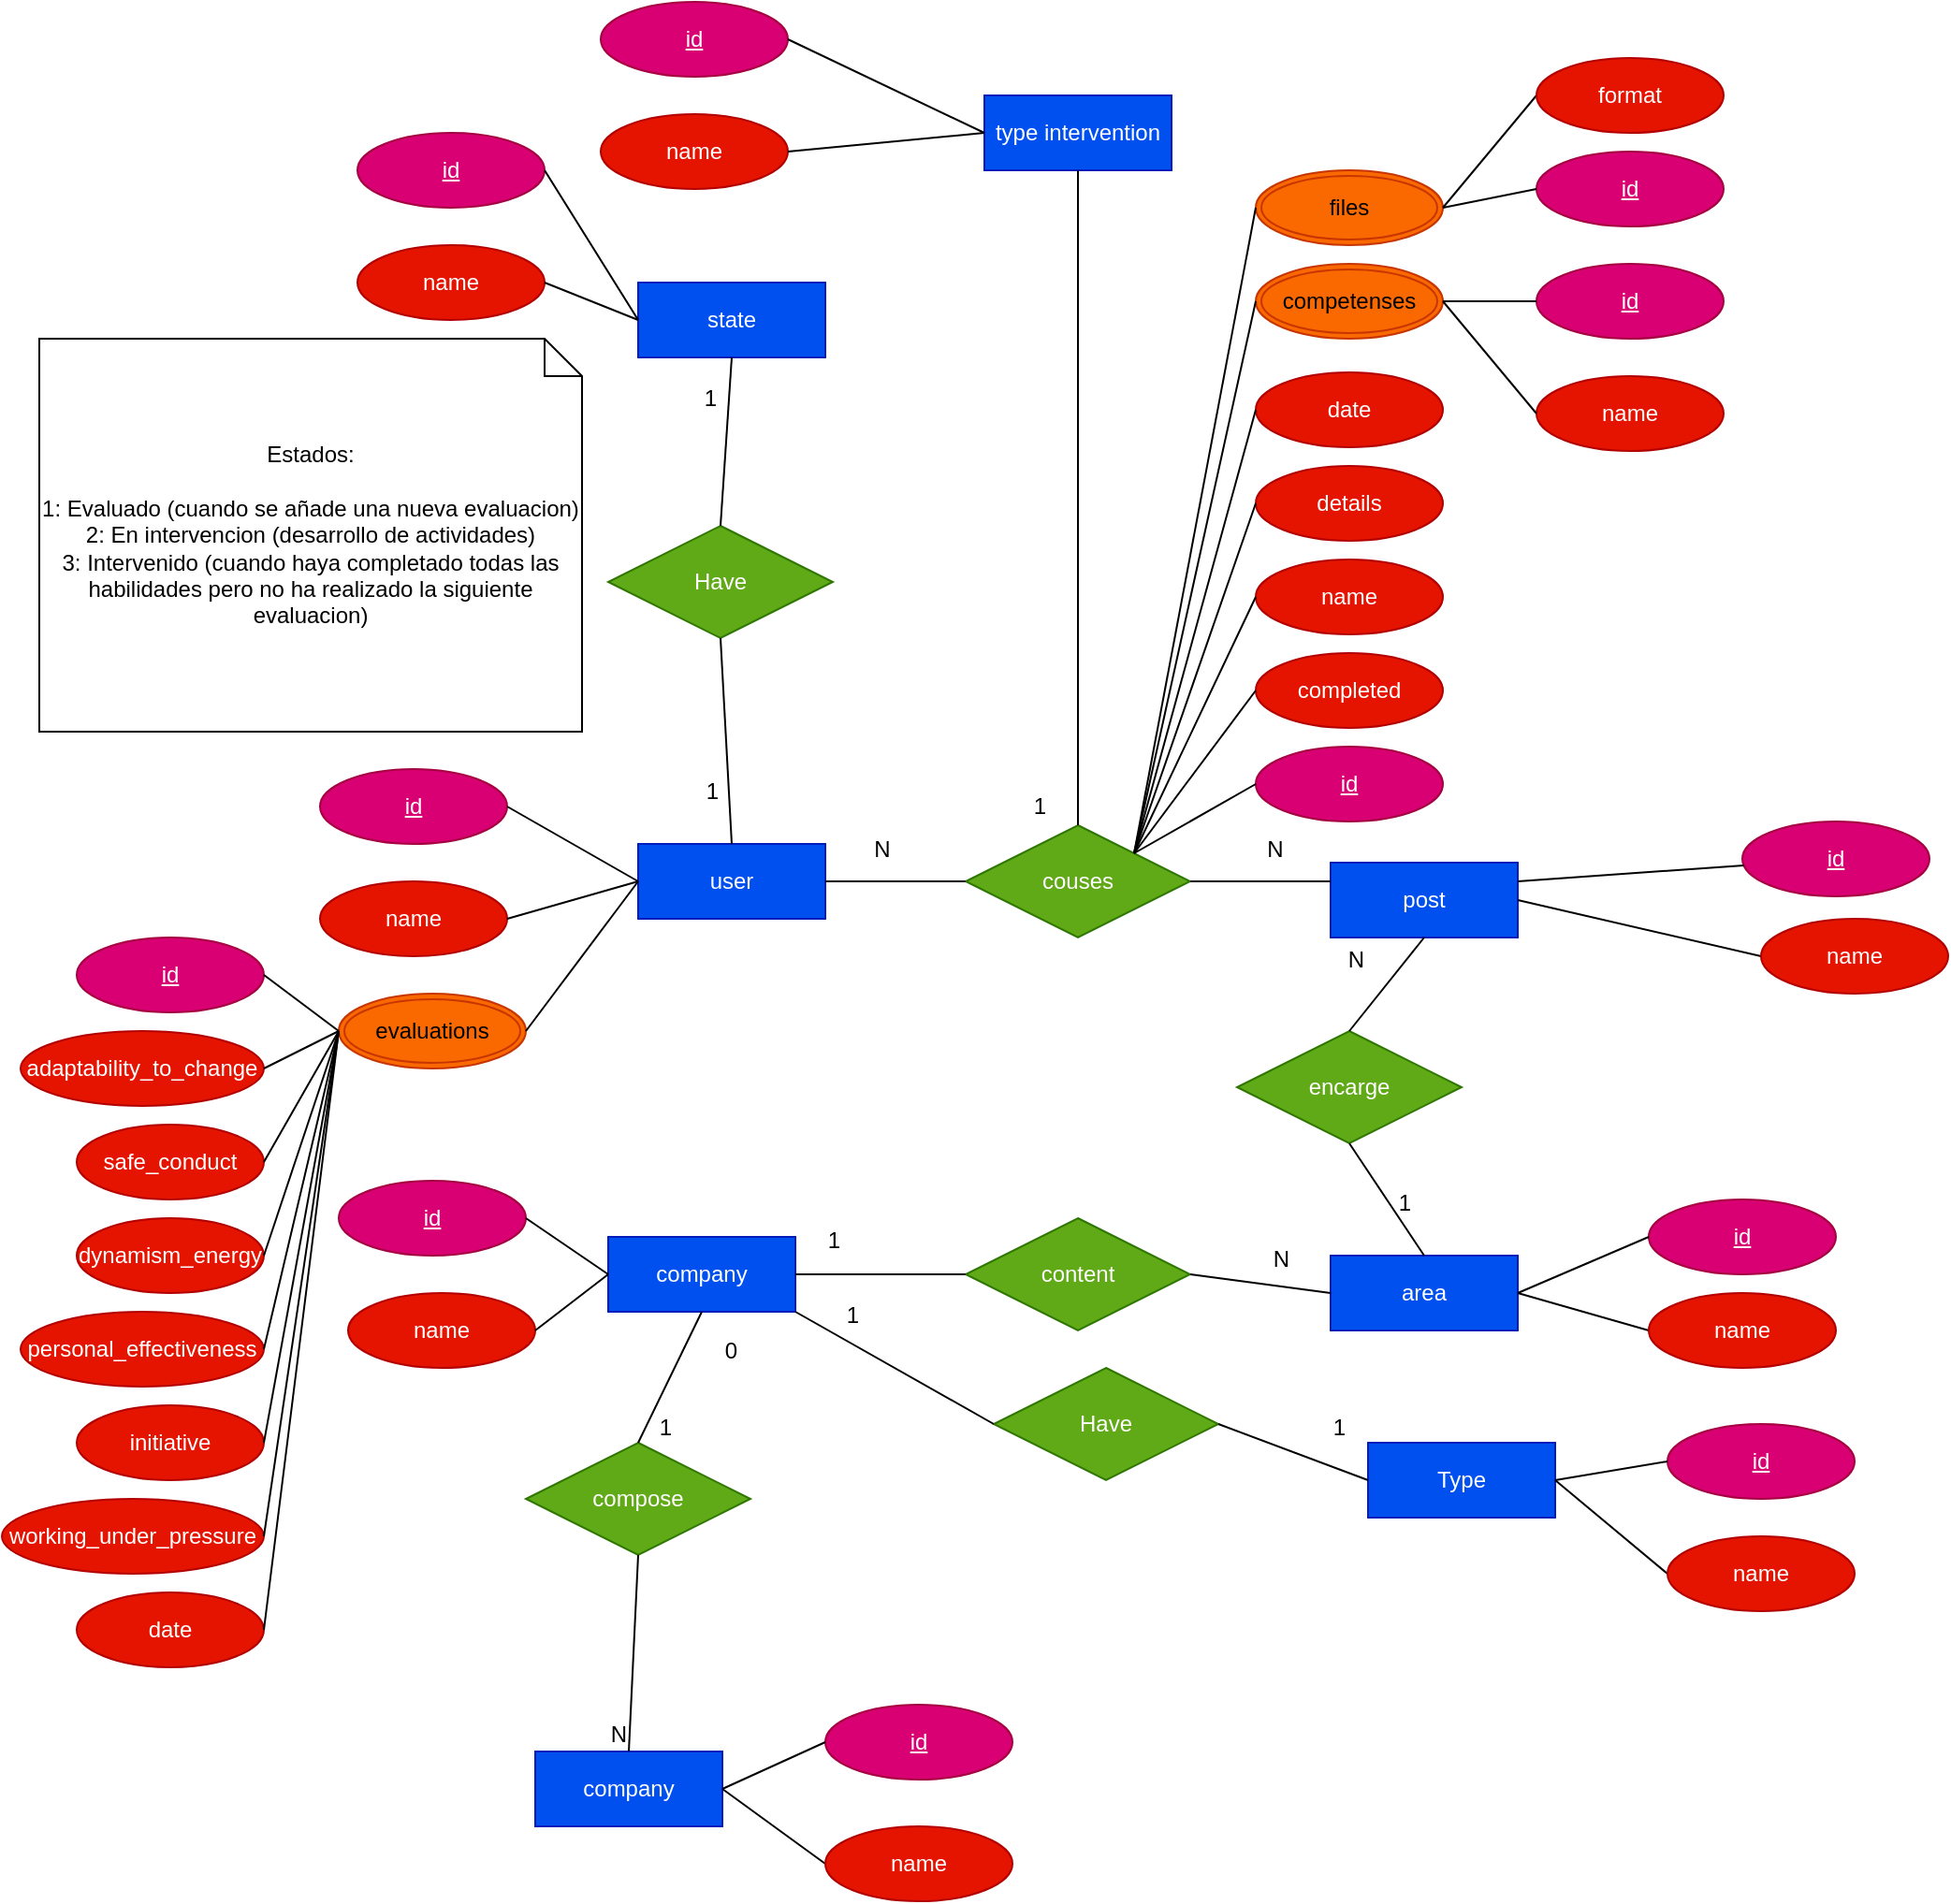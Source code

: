 <mxfile version="24.2.5" type="device">
  <diagram name="Página-1" id="EYCb0lUBgIPTqlnslGdS">
    <mxGraphModel dx="2062" dy="1909" grid="1" gridSize="10" guides="1" tooltips="1" connect="1" arrows="1" fold="1" page="1" pageScale="1" pageWidth="827" pageHeight="1169" math="0" shadow="0">
      <root>
        <mxCell id="0" />
        <mxCell id="1" parent="0" />
        <mxCell id="y1MdgZfW1Sjy6cEv1bNo-1" value="user" style="whiteSpace=wrap;html=1;align=center;fillColor=#0050ef;fontColor=#ffffff;strokeColor=#001DBC;" parent="1" vertex="1">
          <mxGeometry x="330" y="60" width="100" height="40" as="geometry" />
        </mxCell>
        <mxCell id="y1MdgZfW1Sjy6cEv1bNo-3" value="id" style="ellipse;whiteSpace=wrap;html=1;align=center;fontStyle=4;fillColor=#d80073;fontColor=#ffffff;strokeColor=#A50040;" parent="1" vertex="1">
          <mxGeometry x="160" y="20" width="100" height="40" as="geometry" />
        </mxCell>
        <mxCell id="y1MdgZfW1Sjy6cEv1bNo-4" value="name" style="ellipse;whiteSpace=wrap;html=1;align=center;fillColor=#e51400;fontColor=#ffffff;strokeColor=#B20000;fontStyle=0" parent="1" vertex="1">
          <mxGeometry x="160" y="80" width="100" height="40" as="geometry" />
        </mxCell>
        <mxCell id="y1MdgZfW1Sjy6cEv1bNo-5" value="" style="endArrow=none;html=1;rounded=0;exitX=1;exitY=0.5;exitDx=0;exitDy=0;entryX=0;entryY=0.5;entryDx=0;entryDy=0;" parent="1" source="y1MdgZfW1Sjy6cEv1bNo-3" target="y1MdgZfW1Sjy6cEv1bNo-1" edge="1">
          <mxGeometry relative="1" as="geometry">
            <mxPoint x="330" y="320" as="sourcePoint" />
            <mxPoint x="490" y="320" as="targetPoint" />
          </mxGeometry>
        </mxCell>
        <mxCell id="y1MdgZfW1Sjy6cEv1bNo-6" value="" style="endArrow=none;html=1;rounded=0;exitX=1;exitY=0.5;exitDx=0;exitDy=0;entryX=0;entryY=0.5;entryDx=0;entryDy=0;" parent="1" source="y1MdgZfW1Sjy6cEv1bNo-4" target="y1MdgZfW1Sjy6cEv1bNo-1" edge="1">
          <mxGeometry relative="1" as="geometry">
            <mxPoint x="170" y="50" as="sourcePoint" />
            <mxPoint x="230" y="110" as="targetPoint" />
          </mxGeometry>
        </mxCell>
        <mxCell id="y1MdgZfW1Sjy6cEv1bNo-7" value="company" style="whiteSpace=wrap;html=1;align=center;fillColor=#0050ef;fontColor=#ffffff;strokeColor=#001DBC;" parent="1" vertex="1">
          <mxGeometry x="314" y="270" width="100" height="40" as="geometry" />
        </mxCell>
        <mxCell id="y1MdgZfW1Sjy6cEv1bNo-8" value="id" style="ellipse;whiteSpace=wrap;html=1;align=center;fontStyle=4;fillColor=#d80073;fontColor=#ffffff;strokeColor=#A50040;" parent="1" vertex="1">
          <mxGeometry x="170" y="240" width="100" height="40" as="geometry" />
        </mxCell>
        <mxCell id="y1MdgZfW1Sjy6cEv1bNo-10" value="" style="endArrow=none;html=1;rounded=0;entryX=0;entryY=0.5;entryDx=0;entryDy=0;exitX=1;exitY=0.5;exitDx=0;exitDy=0;" parent="1" source="y1MdgZfW1Sjy6cEv1bNo-8" target="y1MdgZfW1Sjy6cEv1bNo-7" edge="1">
          <mxGeometry relative="1" as="geometry">
            <mxPoint x="810" y="-100" as="sourcePoint" />
            <mxPoint x="370" y="-30" as="targetPoint" />
          </mxGeometry>
        </mxCell>
        <mxCell id="y1MdgZfW1Sjy6cEv1bNo-12" value="area" style="whiteSpace=wrap;html=1;align=center;fillColor=#0050ef;fontColor=#ffffff;strokeColor=#001DBC;" parent="1" vertex="1">
          <mxGeometry x="700" y="280" width="100" height="40" as="geometry" />
        </mxCell>
        <mxCell id="y1MdgZfW1Sjy6cEv1bNo-13" value="id" style="ellipse;whiteSpace=wrap;html=1;align=center;fontStyle=4;fillColor=#d80073;fontColor=#ffffff;strokeColor=#A50040;" parent="1" vertex="1">
          <mxGeometry x="870" y="250" width="100" height="40" as="geometry" />
        </mxCell>
        <mxCell id="y1MdgZfW1Sjy6cEv1bNo-15" value="" style="endArrow=none;html=1;rounded=0;entryX=1;entryY=0.5;entryDx=0;entryDy=0;exitX=0;exitY=0.5;exitDx=0;exitDy=0;" parent="1" source="y1MdgZfW1Sjy6cEv1bNo-13" target="y1MdgZfW1Sjy6cEv1bNo-12" edge="1">
          <mxGeometry relative="1" as="geometry">
            <mxPoint x="735" y="410" as="sourcePoint" />
            <mxPoint x="295" y="480" as="targetPoint" />
          </mxGeometry>
        </mxCell>
        <mxCell id="y1MdgZfW1Sjy6cEv1bNo-16" value="" style="endArrow=none;html=1;rounded=0;entryX=1;entryY=0.5;entryDx=0;entryDy=0;exitX=0;exitY=0.5;exitDx=0;exitDy=0;" parent="1" source="bUBmeDMxn6DlmTPQOXft-6" target="y1MdgZfW1Sjy6cEv1bNo-12" edge="1">
          <mxGeometry relative="1" as="geometry">
            <mxPoint x="745" y="470" as="sourcePoint" />
            <mxPoint x="705" y="480" as="targetPoint" />
          </mxGeometry>
        </mxCell>
        <mxCell id="y1MdgZfW1Sjy6cEv1bNo-17" value="post" style="whiteSpace=wrap;html=1;align=center;fillColor=#0050ef;fontColor=#ffffff;strokeColor=#001DBC;" parent="1" vertex="1">
          <mxGeometry x="700" y="70" width="100" height="40" as="geometry" />
        </mxCell>
        <mxCell id="y1MdgZfW1Sjy6cEv1bNo-18" value="id" style="ellipse;whiteSpace=wrap;html=1;align=center;fontStyle=4;fillColor=#d80073;fontColor=#ffffff;strokeColor=#A50040;" parent="1" vertex="1">
          <mxGeometry x="920" y="48" width="100" height="40" as="geometry" />
        </mxCell>
        <mxCell id="y1MdgZfW1Sjy6cEv1bNo-20" value="" style="endArrow=none;html=1;rounded=0;entryX=1;entryY=0.25;entryDx=0;entryDy=0;" parent="1" source="y1MdgZfW1Sjy6cEv1bNo-18" target="y1MdgZfW1Sjy6cEv1bNo-17" edge="1">
          <mxGeometry relative="1" as="geometry">
            <mxPoint x="335" y="730" as="sourcePoint" />
            <mxPoint x="-105" y="800" as="targetPoint" />
          </mxGeometry>
        </mxCell>
        <mxCell id="y1MdgZfW1Sjy6cEv1bNo-21" value="" style="endArrow=none;html=1;rounded=0;entryX=1;entryY=0.5;entryDx=0;entryDy=0;exitX=0;exitY=0.5;exitDx=0;exitDy=0;" parent="1" source="bUBmeDMxn6DlmTPQOXft-8" target="y1MdgZfW1Sjy6cEv1bNo-17" edge="1">
          <mxGeometry relative="1" as="geometry">
            <mxPoint x="304" y="870" as="sourcePoint" />
            <mxPoint x="305" y="800" as="targetPoint" />
          </mxGeometry>
        </mxCell>
        <mxCell id="y1MdgZfW1Sjy6cEv1bNo-22" value="company" style="whiteSpace=wrap;html=1;align=center;fillColor=#0050ef;fontColor=#ffffff;strokeColor=#001DBC;" parent="1" vertex="1">
          <mxGeometry x="275" y="545" width="100" height="40" as="geometry" />
        </mxCell>
        <mxCell id="y1MdgZfW1Sjy6cEv1bNo-23" value="id" style="ellipse;whiteSpace=wrap;html=1;align=center;fontStyle=4;fillColor=#d80073;fontColor=#ffffff;strokeColor=#A50040;" parent="1" vertex="1">
          <mxGeometry x="430" y="520" width="100" height="40" as="geometry" />
        </mxCell>
        <mxCell id="y1MdgZfW1Sjy6cEv1bNo-25" value="" style="endArrow=none;html=1;rounded=0;entryX=1;entryY=0.5;entryDx=0;entryDy=0;exitX=0;exitY=0.5;exitDx=0;exitDy=0;" parent="1" source="y1MdgZfW1Sjy6cEv1bNo-23" target="y1MdgZfW1Sjy6cEv1bNo-22" edge="1">
          <mxGeometry relative="1" as="geometry">
            <mxPoint x="325" y="890" as="sourcePoint" />
            <mxPoint x="-115" y="960" as="targetPoint" />
          </mxGeometry>
        </mxCell>
        <mxCell id="y1MdgZfW1Sjy6cEv1bNo-26" value="" style="endArrow=none;html=1;rounded=0;entryX=1;entryY=0.5;entryDx=0;entryDy=0;exitX=0;exitY=0.5;exitDx=0;exitDy=0;" parent="1" source="nqPw1B9akF7yrXSdxcPa-13" target="y1MdgZfW1Sjy6cEv1bNo-22" edge="1">
          <mxGeometry relative="1" as="geometry">
            <mxPoint x="395" y="920" as="sourcePoint" />
            <mxPoint x="295" y="960" as="targetPoint" />
          </mxGeometry>
        </mxCell>
        <mxCell id="y1MdgZfW1Sjy6cEv1bNo-27" value="evaluations" style="ellipse;shape=doubleEllipse;margin=3;whiteSpace=wrap;html=1;align=center;fillColor=#fa6800;fontColor=#000000;strokeColor=#C73500;" parent="1" vertex="1">
          <mxGeometry x="170" y="140" width="100" height="40" as="geometry" />
        </mxCell>
        <mxCell id="y1MdgZfW1Sjy6cEv1bNo-28" value="" style="endArrow=none;html=1;rounded=0;exitX=1;exitY=0.5;exitDx=0;exitDy=0;entryX=0;entryY=0.5;entryDx=0;entryDy=0;" parent="1" source="y1MdgZfW1Sjy6cEv1bNo-27" target="y1MdgZfW1Sjy6cEv1bNo-1" edge="1">
          <mxGeometry relative="1" as="geometry">
            <mxPoint x="170" y="110" as="sourcePoint" />
            <mxPoint x="220" y="110" as="targetPoint" />
          </mxGeometry>
        </mxCell>
        <mxCell id="y1MdgZfW1Sjy6cEv1bNo-29" value="id" style="ellipse;whiteSpace=wrap;html=1;align=center;fontStyle=4;fillColor=#d80073;fontColor=#ffffff;strokeColor=#A50040;" parent="1" vertex="1">
          <mxGeometry x="30" y="110" width="100" height="40" as="geometry" />
        </mxCell>
        <mxCell id="y1MdgZfW1Sjy6cEv1bNo-32" value="adaptability_to_change" style="ellipse;whiteSpace=wrap;html=1;align=center;fillColor=#e51400;fontColor=#ffffff;strokeColor=#B20000;" parent="1" vertex="1">
          <mxGeometry y="160" width="130" height="40" as="geometry" />
        </mxCell>
        <mxCell id="y1MdgZfW1Sjy6cEv1bNo-33" value="safe_conduct" style="ellipse;whiteSpace=wrap;html=1;align=center;fillColor=#e51400;fontColor=#ffffff;strokeColor=#B20000;" parent="1" vertex="1">
          <mxGeometry x="30" y="210" width="100" height="40" as="geometry" />
        </mxCell>
        <mxCell id="y1MdgZfW1Sjy6cEv1bNo-34" value="dynamism_energy" style="ellipse;whiteSpace=wrap;html=1;align=center;fillColor=#e51400;fontColor=#ffffff;strokeColor=#B20000;" parent="1" vertex="1">
          <mxGeometry x="30" y="260" width="100" height="40" as="geometry" />
        </mxCell>
        <mxCell id="y1MdgZfW1Sjy6cEv1bNo-35" value="personal_effectiveness" style="ellipse;whiteSpace=wrap;html=1;align=center;fillColor=#e51400;fontColor=#ffffff;strokeColor=#B20000;" parent="1" vertex="1">
          <mxGeometry y="310" width="130" height="40" as="geometry" />
        </mxCell>
        <mxCell id="y1MdgZfW1Sjy6cEv1bNo-36" value="initiative" style="ellipse;whiteSpace=wrap;html=1;align=center;fillColor=#e51400;fontColor=#ffffff;strokeColor=#B20000;" parent="1" vertex="1">
          <mxGeometry x="30" y="360" width="100" height="40" as="geometry" />
        </mxCell>
        <mxCell id="y1MdgZfW1Sjy6cEv1bNo-37" value="working_under_pressure" style="ellipse;whiteSpace=wrap;html=1;align=center;fillColor=#e51400;fontColor=#ffffff;strokeColor=#B20000;" parent="1" vertex="1">
          <mxGeometry x="-10" y="410" width="140" height="40" as="geometry" />
        </mxCell>
        <mxCell id="y1MdgZfW1Sjy6cEv1bNo-38" value="date" style="ellipse;whiteSpace=wrap;html=1;align=center;fillColor=#e51400;fontColor=#ffffff;strokeColor=#B20000;" parent="1" vertex="1">
          <mxGeometry x="30" y="460" width="100" height="40" as="geometry" />
        </mxCell>
        <mxCell id="y1MdgZfW1Sjy6cEv1bNo-39" value="" style="endArrow=none;html=1;rounded=0;exitX=0;exitY=0.5;exitDx=0;exitDy=0;entryX=1;entryY=0.5;entryDx=0;entryDy=0;" parent="1" source="y1MdgZfW1Sjy6cEv1bNo-27" target="y1MdgZfW1Sjy6cEv1bNo-29" edge="1">
          <mxGeometry relative="1" as="geometry">
            <mxPoint x="270" y="310" as="sourcePoint" />
            <mxPoint x="320" y="110" as="targetPoint" />
          </mxGeometry>
        </mxCell>
        <mxCell id="y1MdgZfW1Sjy6cEv1bNo-40" value="" style="endArrow=none;html=1;rounded=0;entryX=1;entryY=0.5;entryDx=0;entryDy=0;exitX=0;exitY=0.5;exitDx=0;exitDy=0;" parent="1" source="y1MdgZfW1Sjy6cEv1bNo-27" target="y1MdgZfW1Sjy6cEv1bNo-32" edge="1">
          <mxGeometry relative="1" as="geometry">
            <mxPoint x="200" y="240" as="sourcePoint" />
            <mxPoint x="140" y="140" as="targetPoint" />
          </mxGeometry>
        </mxCell>
        <mxCell id="y1MdgZfW1Sjy6cEv1bNo-41" value="" style="endArrow=none;html=1;rounded=0;entryX=1;entryY=0.5;entryDx=0;entryDy=0;exitX=0;exitY=0.5;exitDx=0;exitDy=0;" parent="1" source="y1MdgZfW1Sjy6cEv1bNo-27" target="y1MdgZfW1Sjy6cEv1bNo-33" edge="1">
          <mxGeometry relative="1" as="geometry">
            <mxPoint x="170" y="310" as="sourcePoint" />
            <mxPoint x="140" y="190" as="targetPoint" />
          </mxGeometry>
        </mxCell>
        <mxCell id="y1MdgZfW1Sjy6cEv1bNo-42" value="" style="endArrow=none;html=1;rounded=0;entryX=1;entryY=0.5;entryDx=0;entryDy=0;exitX=0;exitY=0.5;exitDx=0;exitDy=0;" parent="1" source="y1MdgZfW1Sjy6cEv1bNo-27" target="y1MdgZfW1Sjy6cEv1bNo-34" edge="1">
          <mxGeometry relative="1" as="geometry">
            <mxPoint x="160" y="330" as="sourcePoint" />
            <mxPoint x="140" y="240" as="targetPoint" />
          </mxGeometry>
        </mxCell>
        <mxCell id="y1MdgZfW1Sjy6cEv1bNo-43" value="" style="endArrow=none;html=1;rounded=0;entryX=1;entryY=0.5;entryDx=0;entryDy=0;exitX=0;exitY=0.5;exitDx=0;exitDy=0;" parent="1" source="y1MdgZfW1Sjy6cEv1bNo-27" target="y1MdgZfW1Sjy6cEv1bNo-35" edge="1">
          <mxGeometry relative="1" as="geometry">
            <mxPoint x="170" y="310" as="sourcePoint" />
            <mxPoint x="140" y="290" as="targetPoint" />
          </mxGeometry>
        </mxCell>
        <mxCell id="y1MdgZfW1Sjy6cEv1bNo-44" value="" style="endArrow=none;html=1;rounded=0;entryX=1;entryY=0.5;entryDx=0;entryDy=0;exitX=0;exitY=0.5;exitDx=0;exitDy=0;" parent="1" source="y1MdgZfW1Sjy6cEv1bNo-27" target="y1MdgZfW1Sjy6cEv1bNo-36" edge="1">
          <mxGeometry relative="1" as="geometry">
            <mxPoint x="170" y="250" as="sourcePoint" />
            <mxPoint x="150" y="300" as="targetPoint" />
          </mxGeometry>
        </mxCell>
        <mxCell id="y1MdgZfW1Sjy6cEv1bNo-45" value="" style="endArrow=none;html=1;rounded=0;entryX=1;entryY=0.5;entryDx=0;entryDy=0;exitX=0;exitY=0.5;exitDx=0;exitDy=0;" parent="1" source="y1MdgZfW1Sjy6cEv1bNo-27" target="y1MdgZfW1Sjy6cEv1bNo-37" edge="1">
          <mxGeometry relative="1" as="geometry">
            <mxPoint x="190" y="330" as="sourcePoint" />
            <mxPoint x="160" y="310" as="targetPoint" />
          </mxGeometry>
        </mxCell>
        <mxCell id="y1MdgZfW1Sjy6cEv1bNo-46" value="" style="endArrow=none;html=1;rounded=0;entryX=1;entryY=0.5;entryDx=0;entryDy=0;exitX=0;exitY=0.5;exitDx=0;exitDy=0;" parent="1" source="y1MdgZfW1Sjy6cEv1bNo-27" target="y1MdgZfW1Sjy6cEv1bNo-38" edge="1">
          <mxGeometry relative="1" as="geometry">
            <mxPoint x="200" y="340" as="sourcePoint" />
            <mxPoint x="170" y="320" as="targetPoint" />
          </mxGeometry>
        </mxCell>
        <mxCell id="y1MdgZfW1Sjy6cEv1bNo-47" value="couses" style="shape=rhombus;perimeter=rhombusPerimeter;whiteSpace=wrap;html=1;align=center;fillColor=#60a917;fontColor=#ffffff;strokeColor=#2D7600;" parent="1" vertex="1">
          <mxGeometry x="505" y="50" width="120" height="60" as="geometry" />
        </mxCell>
        <mxCell id="y1MdgZfW1Sjy6cEv1bNo-49" value="" style="endArrow=none;html=1;rounded=0;entryX=1;entryY=0.5;entryDx=0;entryDy=0;exitX=0;exitY=0.5;exitDx=0;exitDy=0;" parent="1" source="y1MdgZfW1Sjy6cEv1bNo-47" target="y1MdgZfW1Sjy6cEv1bNo-1" edge="1">
          <mxGeometry relative="1" as="geometry">
            <mxPoint x="460" y="270" as="sourcePoint" />
            <mxPoint x="620" y="270" as="targetPoint" />
          </mxGeometry>
        </mxCell>
        <mxCell id="bUBmeDMxn6DlmTPQOXft-1" value="compose" style="shape=rhombus;perimeter=rhombusPerimeter;whiteSpace=wrap;html=1;align=center;fillColor=#60a917;fontColor=#ffffff;strokeColor=#2D7600;" parent="1" vertex="1">
          <mxGeometry x="270" y="380" width="120" height="60" as="geometry" />
        </mxCell>
        <mxCell id="bUBmeDMxn6DlmTPQOXft-2" value="" style="endArrow=none;html=1;rounded=0;exitX=0.5;exitY=0;exitDx=0;exitDy=0;entryX=0.5;entryY=1;entryDx=0;entryDy=0;" parent="1" source="bUBmeDMxn6DlmTPQOXft-1" target="y1MdgZfW1Sjy6cEv1bNo-7" edge="1">
          <mxGeometry relative="1" as="geometry">
            <mxPoint x="15" y="620" as="sourcePoint" />
            <mxPoint x="335" y="680" as="targetPoint" />
          </mxGeometry>
        </mxCell>
        <mxCell id="bUBmeDMxn6DlmTPQOXft-3" value="0" style="resizable=0;html=1;whiteSpace=wrap;align=right;verticalAlign=bottom;" parent="bUBmeDMxn6DlmTPQOXft-2" connectable="0" vertex="1">
          <mxGeometry x="1" relative="1" as="geometry">
            <mxPoint x="20" y="30" as="offset" />
          </mxGeometry>
        </mxCell>
        <mxCell id="bUBmeDMxn6DlmTPQOXft-4" value="" style="endArrow=none;html=1;rounded=0;entryX=0.5;entryY=0;entryDx=0;entryDy=0;exitX=0.5;exitY=1;exitDx=0;exitDy=0;" parent="1" source="bUBmeDMxn6DlmTPQOXft-1" target="y1MdgZfW1Sjy6cEv1bNo-22" edge="1">
          <mxGeometry relative="1" as="geometry">
            <mxPoint x="135" y="620" as="sourcePoint" />
            <mxPoint x="195" y="620" as="targetPoint" />
          </mxGeometry>
        </mxCell>
        <mxCell id="bUBmeDMxn6DlmTPQOXft-5" value="N" style="resizable=0;html=1;whiteSpace=wrap;align=right;verticalAlign=bottom;" parent="bUBmeDMxn6DlmTPQOXft-4" connectable="0" vertex="1">
          <mxGeometry x="1" relative="1" as="geometry" />
        </mxCell>
        <mxCell id="bUBmeDMxn6DlmTPQOXft-6" value="name" style="ellipse;whiteSpace=wrap;html=1;align=center;fillColor=#e51400;fontColor=#ffffff;strokeColor=#B20000;" parent="1" vertex="1">
          <mxGeometry x="870" y="300" width="100" height="40" as="geometry" />
        </mxCell>
        <mxCell id="bUBmeDMxn6DlmTPQOXft-8" value="name" style="ellipse;whiteSpace=wrap;html=1;align=center;fillColor=#e51400;fontColor=#ffffff;strokeColor=#B20000;" parent="1" vertex="1">
          <mxGeometry x="930" y="100" width="100" height="40" as="geometry" />
        </mxCell>
        <mxCell id="nqPw1B9akF7yrXSdxcPa-9" value="1" style="resizable=0;html=1;whiteSpace=wrap;align=right;verticalAlign=bottom;" connectable="0" vertex="1" parent="1">
          <mxGeometry x="349.997" y="380.005" as="geometry" />
        </mxCell>
        <mxCell id="nqPw1B9akF7yrXSdxcPa-11" value="name" style="ellipse;whiteSpace=wrap;html=1;align=center;fillColor=#e51400;fontColor=#ffffff;strokeColor=#B20000;" vertex="1" parent="1">
          <mxGeometry x="175" y="300" width="100" height="40" as="geometry" />
        </mxCell>
        <mxCell id="nqPw1B9akF7yrXSdxcPa-12" value="" style="endArrow=none;html=1;rounded=0;entryX=0;entryY=0.5;entryDx=0;entryDy=0;exitX=1;exitY=0.5;exitDx=0;exitDy=0;" edge="1" parent="1" source="nqPw1B9akF7yrXSdxcPa-11" target="y1MdgZfW1Sjy6cEv1bNo-7">
          <mxGeometry relative="1" as="geometry">
            <mxPoint x="365" y="480" as="sourcePoint" />
            <mxPoint x="295" y="590" as="targetPoint" />
          </mxGeometry>
        </mxCell>
        <mxCell id="nqPw1B9akF7yrXSdxcPa-13" value="name" style="ellipse;whiteSpace=wrap;html=1;align=center;fillColor=#e51400;fontColor=#ffffff;strokeColor=#B20000;" vertex="1" parent="1">
          <mxGeometry x="430" y="585" width="100" height="40" as="geometry" />
        </mxCell>
        <mxCell id="nqPw1B9akF7yrXSdxcPa-17" value="" style="endArrow=none;html=1;rounded=0;exitX=1;exitY=0.5;exitDx=0;exitDy=0;entryX=0;entryY=0.25;entryDx=0;entryDy=0;" edge="1" parent="1" source="y1MdgZfW1Sjy6cEv1bNo-47" target="y1MdgZfW1Sjy6cEv1bNo-17">
          <mxGeometry relative="1" as="geometry">
            <mxPoint x="510" y="90" as="sourcePoint" />
            <mxPoint x="680" y="80" as="targetPoint" />
          </mxGeometry>
        </mxCell>
        <mxCell id="nqPw1B9akF7yrXSdxcPa-18" value="encarge" style="shape=rhombus;perimeter=rhombusPerimeter;whiteSpace=wrap;html=1;align=center;fillColor=#60a917;fontColor=#ffffff;strokeColor=#2D7600;" vertex="1" parent="1">
          <mxGeometry x="650" y="160" width="120" height="60" as="geometry" />
        </mxCell>
        <mxCell id="nqPw1B9akF7yrXSdxcPa-19" value="" style="endArrow=none;html=1;rounded=0;exitX=0.5;exitY=0;exitDx=0;exitDy=0;entryX=0.5;entryY=1;entryDx=0;entryDy=0;" edge="1" parent="1" source="nqPw1B9akF7yrXSdxcPa-18" target="y1MdgZfW1Sjy6cEv1bNo-17">
          <mxGeometry relative="1" as="geometry">
            <mxPoint x="630" y="90" as="sourcePoint" />
            <mxPoint x="710" y="90" as="targetPoint" />
          </mxGeometry>
        </mxCell>
        <mxCell id="nqPw1B9akF7yrXSdxcPa-20" value="" style="endArrow=none;html=1;rounded=0;exitX=0.5;exitY=1;exitDx=0;exitDy=0;entryX=0.5;entryY=0;entryDx=0;entryDy=0;" edge="1" parent="1" source="nqPw1B9akF7yrXSdxcPa-18" target="y1MdgZfW1Sjy6cEv1bNo-12">
          <mxGeometry relative="1" as="geometry">
            <mxPoint x="640" y="100" as="sourcePoint" />
            <mxPoint x="720" y="100" as="targetPoint" />
          </mxGeometry>
        </mxCell>
        <mxCell id="nqPw1B9akF7yrXSdxcPa-21" value="N" style="resizable=0;html=1;whiteSpace=wrap;align=right;verticalAlign=bottom;" connectable="0" vertex="1" parent="1">
          <mxGeometry x="719.997" y="130.005" as="geometry" />
        </mxCell>
        <mxCell id="nqPw1B9akF7yrXSdxcPa-22" value="1" style="resizable=0;html=1;whiteSpace=wrap;align=right;verticalAlign=bottom;" connectable="0" vertex="1" parent="1">
          <mxGeometry x="744.997" y="260.005" as="geometry" />
        </mxCell>
        <mxCell id="nqPw1B9akF7yrXSdxcPa-23" value="content" style="shape=rhombus;perimeter=rhombusPerimeter;whiteSpace=wrap;html=1;align=center;fillColor=#60a917;fontColor=#ffffff;strokeColor=#2D7600;" vertex="1" parent="1">
          <mxGeometry x="505" y="260" width="120" height="60" as="geometry" />
        </mxCell>
        <mxCell id="nqPw1B9akF7yrXSdxcPa-24" value="" style="endArrow=none;html=1;rounded=0;entryX=1;entryY=0.5;entryDx=0;entryDy=0;exitX=0;exitY=0.5;exitDx=0;exitDy=0;" edge="1" parent="1" source="nqPw1B9akF7yrXSdxcPa-23" target="y1MdgZfW1Sjy6cEv1bNo-7">
          <mxGeometry relative="1" as="geometry">
            <mxPoint x="510" y="90" as="sourcePoint" />
            <mxPoint x="430" y="100" as="targetPoint" />
          </mxGeometry>
        </mxCell>
        <mxCell id="nqPw1B9akF7yrXSdxcPa-25" value="1" style="resizable=0;html=1;whiteSpace=wrap;align=right;verticalAlign=bottom;" connectable="0" vertex="1" parent="1">
          <mxGeometry x="439.997" y="280.005" as="geometry" />
        </mxCell>
        <mxCell id="nqPw1B9akF7yrXSdxcPa-27" value="" style="endArrow=none;html=1;rounded=0;exitX=0;exitY=0.5;exitDx=0;exitDy=0;entryX=1;entryY=0.5;entryDx=0;entryDy=0;" edge="1" parent="1" source="y1MdgZfW1Sjy6cEv1bNo-12" target="nqPw1B9akF7yrXSdxcPa-23">
          <mxGeometry relative="1" as="geometry">
            <mxPoint x="720" y="170" as="sourcePoint" />
            <mxPoint x="760" y="120" as="targetPoint" />
          </mxGeometry>
        </mxCell>
        <mxCell id="nqPw1B9akF7yrXSdxcPa-28" value="N" style="resizable=0;html=1;whiteSpace=wrap;align=right;verticalAlign=bottom;" connectable="0" vertex="1" parent="1">
          <mxGeometry x="679.997" y="290.005" as="geometry" />
        </mxCell>
        <mxCell id="nqPw1B9akF7yrXSdxcPa-30" value="Type" style="whiteSpace=wrap;html=1;align=center;fillColor=#0050ef;fontColor=#ffffff;strokeColor=#001DBC;" vertex="1" parent="1">
          <mxGeometry x="720" y="380" width="100" height="40" as="geometry" />
        </mxCell>
        <mxCell id="nqPw1B9akF7yrXSdxcPa-31" value="Have" style="shape=rhombus;perimeter=rhombusPerimeter;whiteSpace=wrap;html=1;align=center;fillColor=#60a917;fontColor=#ffffff;strokeColor=#2D7600;" vertex="1" parent="1">
          <mxGeometry x="520" y="340" width="120" height="60" as="geometry" />
        </mxCell>
        <mxCell id="nqPw1B9akF7yrXSdxcPa-32" value="" style="endArrow=none;html=1;rounded=0;entryX=1;entryY=1;entryDx=0;entryDy=0;exitX=0;exitY=0.5;exitDx=0;exitDy=0;" edge="1" parent="1" source="nqPw1B9akF7yrXSdxcPa-31" target="y1MdgZfW1Sjy6cEv1bNo-7">
          <mxGeometry relative="1" as="geometry">
            <mxPoint x="515" y="300" as="sourcePoint" />
            <mxPoint x="424" y="300" as="targetPoint" />
          </mxGeometry>
        </mxCell>
        <mxCell id="nqPw1B9akF7yrXSdxcPa-33" value="1" style="resizable=0;html=1;whiteSpace=wrap;align=right;verticalAlign=bottom;" connectable="0" vertex="1" parent="1">
          <mxGeometry x="449.997" y="320.005" as="geometry" />
        </mxCell>
        <mxCell id="nqPw1B9akF7yrXSdxcPa-34" value="" style="endArrow=none;html=1;rounded=0;entryX=1;entryY=0.5;entryDx=0;entryDy=0;exitX=0;exitY=0.5;exitDx=0;exitDy=0;" edge="1" parent="1" source="nqPw1B9akF7yrXSdxcPa-30" target="nqPw1B9akF7yrXSdxcPa-31">
          <mxGeometry relative="1" as="geometry">
            <mxPoint x="500" y="340" as="sourcePoint" />
            <mxPoint x="424" y="320" as="targetPoint" />
          </mxGeometry>
        </mxCell>
        <mxCell id="nqPw1B9akF7yrXSdxcPa-35" value="1" style="resizable=0;html=1;whiteSpace=wrap;align=right;verticalAlign=bottom;" connectable="0" vertex="1" parent="1">
          <mxGeometry x="709.997" y="380.005" as="geometry" />
        </mxCell>
        <mxCell id="nqPw1B9akF7yrXSdxcPa-38" value="id" style="ellipse;whiteSpace=wrap;html=1;align=center;fontStyle=4;fillColor=#d80073;fontColor=#ffffff;strokeColor=#A50040;" vertex="1" parent="1">
          <mxGeometry x="880" y="370" width="100" height="40" as="geometry" />
        </mxCell>
        <mxCell id="nqPw1B9akF7yrXSdxcPa-39" value="" style="endArrow=none;html=1;rounded=0;entryX=1;entryY=0.5;entryDx=0;entryDy=0;exitX=0;exitY=0.5;exitDx=0;exitDy=0;" edge="1" parent="1" source="nqPw1B9akF7yrXSdxcPa-38" target="nqPw1B9akF7yrXSdxcPa-30">
          <mxGeometry relative="1" as="geometry">
            <mxPoint x="762" y="560" as="sourcePoint" />
            <mxPoint x="827" y="450" as="targetPoint" />
          </mxGeometry>
        </mxCell>
        <mxCell id="nqPw1B9akF7yrXSdxcPa-40" value="" style="endArrow=none;html=1;rounded=0;entryX=1;entryY=0.5;entryDx=0;entryDy=0;exitX=0;exitY=0.5;exitDx=0;exitDy=0;" edge="1" parent="1" source="nqPw1B9akF7yrXSdxcPa-41" target="nqPw1B9akF7yrXSdxcPa-30">
          <mxGeometry relative="1" as="geometry">
            <mxPoint x="772" y="620" as="sourcePoint" />
            <mxPoint x="827" y="450" as="targetPoint" />
          </mxGeometry>
        </mxCell>
        <mxCell id="nqPw1B9akF7yrXSdxcPa-41" value="name" style="ellipse;whiteSpace=wrap;html=1;align=center;fillColor=#e51400;fontColor=#ffffff;strokeColor=#B20000;" vertex="1" parent="1">
          <mxGeometry x="880" y="430" width="100" height="40" as="geometry" />
        </mxCell>
        <mxCell id="nqPw1B9akF7yrXSdxcPa-53" value="Estados:&lt;div&gt;&lt;br&gt;&lt;/div&gt;&lt;div&gt;1: Evaluado (cuando se añade una nueva evaluacion)&lt;/div&gt;&lt;div&gt;2: En intervencion (desarrollo de actividades)&lt;/div&gt;&lt;div&gt;3: Intervenido (cuando haya completado todas las habilidades pero no ha realizado la siguiente evaluacion)&lt;/div&gt;" style="shape=note;size=20;whiteSpace=wrap;html=1;" vertex="1" parent="1">
          <mxGeometry x="10" y="-210" width="290" height="210" as="geometry" />
        </mxCell>
        <mxCell id="nqPw1B9akF7yrXSdxcPa-56" value="state" style="whiteSpace=wrap;html=1;align=center;fillColor=#0050ef;fontColor=#ffffff;strokeColor=#001DBC;" vertex="1" parent="1">
          <mxGeometry x="330" y="-240" width="100" height="40" as="geometry" />
        </mxCell>
        <mxCell id="nqPw1B9akF7yrXSdxcPa-57" value="Have" style="shape=rhombus;perimeter=rhombusPerimeter;whiteSpace=wrap;html=1;align=center;fillColor=#60a917;fontColor=#ffffff;strokeColor=#2D7600;" vertex="1" parent="1">
          <mxGeometry x="314" y="-110" width="120" height="60" as="geometry" />
        </mxCell>
        <mxCell id="nqPw1B9akF7yrXSdxcPa-58" value="" style="endArrow=none;html=1;rounded=0;entryX=0.5;entryY=0;entryDx=0;entryDy=0;exitX=0.5;exitY=1;exitDx=0;exitDy=0;" edge="1" parent="1" source="nqPw1B9akF7yrXSdxcPa-57" target="y1MdgZfW1Sjy6cEv1bNo-1">
          <mxGeometry relative="1" as="geometry">
            <mxPoint x="515" y="90" as="sourcePoint" />
            <mxPoint x="440" y="90" as="targetPoint" />
          </mxGeometry>
        </mxCell>
        <mxCell id="nqPw1B9akF7yrXSdxcPa-60" value="" style="endArrow=none;html=1;rounded=0;entryX=0.5;entryY=1;entryDx=0;entryDy=0;exitX=0.5;exitY=0;exitDx=0;exitDy=0;" edge="1" parent="1" source="nqPw1B9akF7yrXSdxcPa-57" target="nqPw1B9akF7yrXSdxcPa-56">
          <mxGeometry relative="1" as="geometry">
            <mxPoint x="480" y="30" as="sourcePoint" />
            <mxPoint x="440" y="70" as="targetPoint" />
          </mxGeometry>
        </mxCell>
        <mxCell id="nqPw1B9akF7yrXSdxcPa-62" value="1" style="resizable=0;html=1;whiteSpace=wrap;align=right;verticalAlign=bottom;" connectable="0" vertex="1" parent="1">
          <mxGeometry x="373.997" y="-169.995" as="geometry" />
        </mxCell>
        <mxCell id="nqPw1B9akF7yrXSdxcPa-63" value="1" style="resizable=0;html=1;whiteSpace=wrap;align=right;verticalAlign=bottom;" connectable="0" vertex="1" parent="1">
          <mxGeometry x="374.997" y="40.005" as="geometry" />
        </mxCell>
        <mxCell id="nqPw1B9akF7yrXSdxcPa-64" value="id" style="ellipse;whiteSpace=wrap;html=1;align=center;fontStyle=4;fillColor=#d80073;fontColor=#ffffff;strokeColor=#A50040;" vertex="1" parent="1">
          <mxGeometry x="180" y="-320" width="100" height="40" as="geometry" />
        </mxCell>
        <mxCell id="nqPw1B9akF7yrXSdxcPa-65" value="name" style="ellipse;whiteSpace=wrap;html=1;align=center;fillColor=#e51400;fontColor=#ffffff;strokeColor=#B20000;fontStyle=0" vertex="1" parent="1">
          <mxGeometry x="180" y="-260" width="100" height="40" as="geometry" />
        </mxCell>
        <mxCell id="nqPw1B9akF7yrXSdxcPa-66" value="" style="endArrow=none;html=1;rounded=0;exitX=1;exitY=0.5;exitDx=0;exitDy=0;entryX=0;entryY=0.5;entryDx=0;entryDy=0;" edge="1" parent="1" source="nqPw1B9akF7yrXSdxcPa-64" target="nqPw1B9akF7yrXSdxcPa-56">
          <mxGeometry relative="1" as="geometry">
            <mxPoint x="320" y="60" as="sourcePoint" />
            <mxPoint x="320" y="-180" as="targetPoint" />
          </mxGeometry>
        </mxCell>
        <mxCell id="nqPw1B9akF7yrXSdxcPa-67" value="" style="endArrow=none;html=1;rounded=0;exitX=1;exitY=0.5;exitDx=0;exitDy=0;entryX=0;entryY=0.5;entryDx=0;entryDy=0;" edge="1" parent="1" source="nqPw1B9akF7yrXSdxcPa-65" target="nqPw1B9akF7yrXSdxcPa-56">
          <mxGeometry relative="1" as="geometry">
            <mxPoint x="160" y="-210" as="sourcePoint" />
            <mxPoint x="320" y="-180" as="targetPoint" />
          </mxGeometry>
        </mxCell>
        <mxCell id="nqPw1B9akF7yrXSdxcPa-73" value="N" style="text;html=1;align=center;verticalAlign=middle;resizable=0;points=[];autosize=1;strokeColor=none;fillColor=none;" vertex="1" parent="1">
          <mxGeometry x="655" y="48" width="30" height="30" as="geometry" />
        </mxCell>
        <mxCell id="nqPw1B9akF7yrXSdxcPa-74" value="N" style="text;html=1;align=center;verticalAlign=middle;resizable=0;points=[];autosize=1;strokeColor=none;fillColor=none;" vertex="1" parent="1">
          <mxGeometry x="445" y="48" width="30" height="30" as="geometry" />
        </mxCell>
        <mxCell id="nqPw1B9akF7yrXSdxcPa-76" value="completed" style="ellipse;whiteSpace=wrap;html=1;align=center;fillColor=#e51400;fontColor=#ffffff;strokeColor=#B20000;" vertex="1" parent="1">
          <mxGeometry x="660" y="-42" width="100" height="40" as="geometry" />
        </mxCell>
        <mxCell id="nqPw1B9akF7yrXSdxcPa-77" value="id" style="ellipse;whiteSpace=wrap;html=1;align=center;fontStyle=4;fillColor=#d80073;fontColor=#ffffff;strokeColor=#A50040;" vertex="1" parent="1">
          <mxGeometry x="660" y="8" width="100" height="40" as="geometry" />
        </mxCell>
        <mxCell id="nqPw1B9akF7yrXSdxcPa-78" value="name" style="ellipse;whiteSpace=wrap;html=1;align=center;fillColor=#e51400;fontColor=#ffffff;strokeColor=#B20000;" vertex="1" parent="1">
          <mxGeometry x="660" y="-92" width="100" height="40" as="geometry" />
        </mxCell>
        <mxCell id="nqPw1B9akF7yrXSdxcPa-79" value="details" style="ellipse;whiteSpace=wrap;html=1;align=center;fillColor=#e51400;fontColor=#ffffff;strokeColor=#B20000;" vertex="1" parent="1">
          <mxGeometry x="660" y="-142" width="100" height="40" as="geometry" />
        </mxCell>
        <mxCell id="nqPw1B9akF7yrXSdxcPa-80" value="date" style="ellipse;whiteSpace=wrap;html=1;align=center;fillColor=#e51400;fontColor=#ffffff;strokeColor=#B20000;" vertex="1" parent="1">
          <mxGeometry x="660" y="-192" width="100" height="40" as="geometry" />
        </mxCell>
        <mxCell id="nqPw1B9akF7yrXSdxcPa-81" value="type intervention" style="whiteSpace=wrap;html=1;align=center;fillColor=#0050ef;fontColor=#ffffff;strokeColor=#001DBC;" vertex="1" parent="1">
          <mxGeometry x="515" y="-340" width="100" height="40" as="geometry" />
        </mxCell>
        <mxCell id="nqPw1B9akF7yrXSdxcPa-82" value="" style="endArrow=none;html=1;rounded=0;entryX=0.5;entryY=1;entryDx=0;entryDy=0;exitX=0.5;exitY=0;exitDx=0;exitDy=0;" edge="1" parent="1" source="y1MdgZfW1Sjy6cEv1bNo-47" target="nqPw1B9akF7yrXSdxcPa-81">
          <mxGeometry relative="1" as="geometry">
            <mxPoint x="515" y="90" as="sourcePoint" />
            <mxPoint x="440" y="90" as="targetPoint" />
          </mxGeometry>
        </mxCell>
        <mxCell id="nqPw1B9akF7yrXSdxcPa-83" value="id" style="ellipse;whiteSpace=wrap;html=1;align=center;fontStyle=4;fillColor=#d80073;fontColor=#ffffff;strokeColor=#A50040;" vertex="1" parent="1">
          <mxGeometry x="310" y="-390" width="100" height="40" as="geometry" />
        </mxCell>
        <mxCell id="nqPw1B9akF7yrXSdxcPa-84" value="name" style="ellipse;whiteSpace=wrap;html=1;align=center;fillColor=#e51400;fontColor=#ffffff;strokeColor=#B20000;fontStyle=0" vertex="1" parent="1">
          <mxGeometry x="310" y="-330" width="100" height="40" as="geometry" />
        </mxCell>
        <mxCell id="nqPw1B9akF7yrXSdxcPa-85" value="" style="endArrow=none;html=1;rounded=0;exitX=1;exitY=0.5;exitDx=0;exitDy=0;entryX=0;entryY=0.5;entryDx=0;entryDy=0;" edge="1" parent="1" source="nqPw1B9akF7yrXSdxcPa-83" target="nqPw1B9akF7yrXSdxcPa-81">
          <mxGeometry relative="1" as="geometry">
            <mxPoint x="450" y="-10" as="sourcePoint" />
            <mxPoint x="460" y="-290" as="targetPoint" />
          </mxGeometry>
        </mxCell>
        <mxCell id="nqPw1B9akF7yrXSdxcPa-86" value="" style="endArrow=none;html=1;rounded=0;exitX=1;exitY=0.5;exitDx=0;exitDy=0;entryX=0;entryY=0.5;entryDx=0;entryDy=0;" edge="1" parent="1" source="nqPw1B9akF7yrXSdxcPa-84" target="nqPw1B9akF7yrXSdxcPa-81">
          <mxGeometry relative="1" as="geometry">
            <mxPoint x="290" y="-280" as="sourcePoint" />
            <mxPoint x="460" y="-290" as="targetPoint" />
          </mxGeometry>
        </mxCell>
        <mxCell id="nqPw1B9akF7yrXSdxcPa-87" value="1" style="resizable=0;html=1;whiteSpace=wrap;align=right;verticalAlign=bottom;" connectable="0" vertex="1" parent="1">
          <mxGeometry x="549.997" y="48.005" as="geometry" />
        </mxCell>
        <mxCell id="nqPw1B9akF7yrXSdxcPa-88" value="competenses" style="ellipse;shape=doubleEllipse;margin=3;whiteSpace=wrap;html=1;align=center;fillColor=#fa6800;fontColor=#000000;strokeColor=#C73500;" vertex="1" parent="1">
          <mxGeometry x="660" y="-250" width="100" height="40" as="geometry" />
        </mxCell>
        <mxCell id="nqPw1B9akF7yrXSdxcPa-89" value="files" style="ellipse;shape=doubleEllipse;margin=3;whiteSpace=wrap;html=1;align=center;fillColor=#fa6800;fontColor=#000000;strokeColor=#C73500;" vertex="1" parent="1">
          <mxGeometry x="660" y="-300" width="100" height="40" as="geometry" />
        </mxCell>
        <mxCell id="nqPw1B9akF7yrXSdxcPa-90" value="" style="endArrow=none;html=1;rounded=0;entryX=1;entryY=0;entryDx=0;entryDy=0;exitX=0;exitY=0.5;exitDx=0;exitDy=0;" edge="1" parent="1" source="nqPw1B9akF7yrXSdxcPa-77" target="y1MdgZfW1Sjy6cEv1bNo-47">
          <mxGeometry relative="1" as="geometry">
            <mxPoint x="931" y="81" as="sourcePoint" />
            <mxPoint x="810" y="90" as="targetPoint" />
          </mxGeometry>
        </mxCell>
        <mxCell id="nqPw1B9akF7yrXSdxcPa-91" value="" style="endArrow=none;html=1;rounded=0;entryX=1;entryY=0;entryDx=0;entryDy=0;exitX=0;exitY=0.5;exitDx=0;exitDy=0;" edge="1" parent="1" source="nqPw1B9akF7yrXSdxcPa-76" target="y1MdgZfW1Sjy6cEv1bNo-47">
          <mxGeometry relative="1" as="geometry">
            <mxPoint x="941" y="91" as="sourcePoint" />
            <mxPoint x="820" y="100" as="targetPoint" />
          </mxGeometry>
        </mxCell>
        <mxCell id="nqPw1B9akF7yrXSdxcPa-92" value="" style="endArrow=none;html=1;rounded=0;entryX=0;entryY=0.5;entryDx=0;entryDy=0;exitX=1;exitY=0;exitDx=0;exitDy=0;" edge="1" parent="1" source="y1MdgZfW1Sjy6cEv1bNo-47" target="nqPw1B9akF7yrXSdxcPa-78">
          <mxGeometry relative="1" as="geometry">
            <mxPoint x="951" y="101" as="sourcePoint" />
            <mxPoint x="830" y="110" as="targetPoint" />
          </mxGeometry>
        </mxCell>
        <mxCell id="nqPw1B9akF7yrXSdxcPa-93" value="" style="endArrow=none;html=1;rounded=0;entryX=0;entryY=0.5;entryDx=0;entryDy=0;exitX=1;exitY=0;exitDx=0;exitDy=0;" edge="1" parent="1" source="y1MdgZfW1Sjy6cEv1bNo-47" target="nqPw1B9akF7yrXSdxcPa-79">
          <mxGeometry relative="1" as="geometry">
            <mxPoint x="605" y="75" as="sourcePoint" />
            <mxPoint x="640" y="-70" as="targetPoint" />
          </mxGeometry>
        </mxCell>
        <mxCell id="nqPw1B9akF7yrXSdxcPa-94" value="" style="endArrow=none;html=1;rounded=0;entryX=0;entryY=0.5;entryDx=0;entryDy=0;exitX=1;exitY=0;exitDx=0;exitDy=0;" edge="1" parent="1" source="y1MdgZfW1Sjy6cEv1bNo-47" target="nqPw1B9akF7yrXSdxcPa-80">
          <mxGeometry relative="1" as="geometry">
            <mxPoint x="615" y="85" as="sourcePoint" />
            <mxPoint x="650" y="-60" as="targetPoint" />
          </mxGeometry>
        </mxCell>
        <mxCell id="nqPw1B9akF7yrXSdxcPa-95" value="" style="endArrow=none;html=1;rounded=0;entryX=0;entryY=0.5;entryDx=0;entryDy=0;exitX=1;exitY=0;exitDx=0;exitDy=0;" edge="1" parent="1" source="y1MdgZfW1Sjy6cEv1bNo-47" target="nqPw1B9akF7yrXSdxcPa-88">
          <mxGeometry relative="1" as="geometry">
            <mxPoint x="605" y="75" as="sourcePoint" />
            <mxPoint x="640" y="-170" as="targetPoint" />
          </mxGeometry>
        </mxCell>
        <mxCell id="nqPw1B9akF7yrXSdxcPa-96" value="" style="endArrow=none;html=1;rounded=0;entryX=0;entryY=0.5;entryDx=0;entryDy=0;exitX=1;exitY=0;exitDx=0;exitDy=0;" edge="1" parent="1" source="y1MdgZfW1Sjy6cEv1bNo-47" target="nqPw1B9akF7yrXSdxcPa-89">
          <mxGeometry relative="1" as="geometry">
            <mxPoint x="605" y="75" as="sourcePoint" />
            <mxPoint x="640" y="-220" as="targetPoint" />
          </mxGeometry>
        </mxCell>
        <mxCell id="nqPw1B9akF7yrXSdxcPa-97" value="name" style="ellipse;whiteSpace=wrap;html=1;align=center;fillColor=#e51400;fontColor=#ffffff;strokeColor=#B20000;" vertex="1" parent="1">
          <mxGeometry x="810" y="-190" width="100" height="40" as="geometry" />
        </mxCell>
        <mxCell id="nqPw1B9akF7yrXSdxcPa-98" value="" style="endArrow=none;html=1;rounded=0;entryX=1;entryY=0.5;entryDx=0;entryDy=0;exitX=0;exitY=0.5;exitDx=0;exitDy=0;" edge="1" parent="1" source="nqPw1B9akF7yrXSdxcPa-97" target="nqPw1B9akF7yrXSdxcPa-88">
          <mxGeometry relative="1" as="geometry">
            <mxPoint x="605" y="75" as="sourcePoint" />
            <mxPoint x="640" y="-170" as="targetPoint" />
          </mxGeometry>
        </mxCell>
        <mxCell id="nqPw1B9akF7yrXSdxcPa-99" value="" style="endArrow=none;html=1;rounded=0;entryX=1;entryY=0.5;entryDx=0;entryDy=0;exitX=0;exitY=0.5;exitDx=0;exitDy=0;" edge="1" parent="1" source="nqPw1B9akF7yrXSdxcPa-101" target="nqPw1B9akF7yrXSdxcPa-89">
          <mxGeometry relative="1" as="geometry">
            <mxPoint x="810" y="-320" as="sourcePoint" />
            <mxPoint x="740" y="-220" as="targetPoint" />
          </mxGeometry>
        </mxCell>
        <mxCell id="nqPw1B9akF7yrXSdxcPa-101" value="format" style="ellipse;whiteSpace=wrap;html=1;align=center;fillColor=#e51400;fontColor=#ffffff;strokeColor=#B20000;" vertex="1" parent="1">
          <mxGeometry x="810" y="-360" width="100" height="40" as="geometry" />
        </mxCell>
        <mxCell id="nqPw1B9akF7yrXSdxcPa-102" value="id" style="ellipse;whiteSpace=wrap;html=1;align=center;fontStyle=4;fillColor=#d80073;fontColor=#ffffff;strokeColor=#A50040;" vertex="1" parent="1">
          <mxGeometry x="810" y="-310" width="100" height="40" as="geometry" />
        </mxCell>
        <mxCell id="nqPw1B9akF7yrXSdxcPa-104" value="" style="endArrow=none;html=1;rounded=0;entryX=1;entryY=0.5;entryDx=0;entryDy=0;exitX=0;exitY=0.5;exitDx=0;exitDy=0;" edge="1" parent="1" source="nqPw1B9akF7yrXSdxcPa-102" target="nqPw1B9akF7yrXSdxcPa-89">
          <mxGeometry relative="1" as="geometry">
            <mxPoint x="820" y="-330" as="sourcePoint" />
            <mxPoint x="740" y="-270" as="targetPoint" />
          </mxGeometry>
        </mxCell>
        <mxCell id="nqPw1B9akF7yrXSdxcPa-107" value="id" style="ellipse;whiteSpace=wrap;html=1;align=center;fontStyle=4;fillColor=#d80073;fontColor=#ffffff;strokeColor=#A50040;" vertex="1" parent="1">
          <mxGeometry x="810" y="-250" width="100" height="40" as="geometry" />
        </mxCell>
        <mxCell id="nqPw1B9akF7yrXSdxcPa-108" value="" style="endArrow=none;html=1;rounded=0;entryX=1;entryY=0.5;entryDx=0;entryDy=0;exitX=0;exitY=0.5;exitDx=0;exitDy=0;" edge="1" parent="1" source="nqPw1B9akF7yrXSdxcPa-107" target="nqPw1B9akF7yrXSdxcPa-88">
          <mxGeometry relative="1" as="geometry">
            <mxPoint x="820" y="-160" as="sourcePoint" />
            <mxPoint x="740" y="-220" as="targetPoint" />
          </mxGeometry>
        </mxCell>
      </root>
    </mxGraphModel>
  </diagram>
</mxfile>
